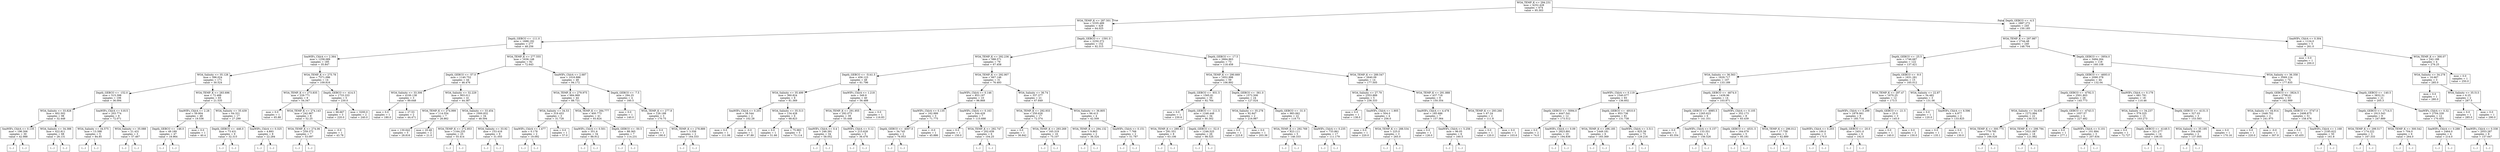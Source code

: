 digraph Tree {
node [shape=box] ;
0 [label="WOA_TEMP_K <= 294.231\nmse = 4252.428\nsamples = 674\nvalue = 95.303"] ;
1 [label="WOA_TEMP_K <= 287.501\nmse = 2335.489\nsamples = 429\nvalue = 64.025"] ;
0 -> 1 [labeldistance=2.5, labelangle=45, headlabel="True"] ;
2 [label="Depth_GEBCO <= -111.0\nmse = 1688.192\nsamples = 277\nvalue = 48.256"] ;
1 -> 2 ;
3 [label="SeaWIFs_ChlrA <= 2.364\nmse = 1258.089\nsamples = 185\nvalue = 35.847"] ;
2 -> 3 ;
4 [label="WOA_Salinity <= 35.128\nmse = 396.024\nsamples = 171\nvalue = 30.524"] ;
3 -> 4 ;
5 [label="Depth_GEBCO <= -152.0\nmse = 515.398\nsamples = 106\nvalue = 36.094"] ;
4 -> 5 ;
6 [label="WOA_Salinity <= 33.828\nmse = 402.502\nsamples = 98\nvalue = 32.448"] ;
5 -> 6 ;
7 [label="SeaWIFs_ChlrA <= 0.135\nmse = 196.306\nsamples = 30\nvalue = 42.988"] ;
6 -> 7 ;
8 [label="(...)"] ;
7 -> 8 ;
17 [label="(...)"] ;
7 -> 17 ;
64 [label="WOA_Salinity <= 34.388\nmse = 422.811\nsamples = 68\nvalue = 28.131"] ;
6 -> 64 ;
65 [label="(...)"] ;
64 -> 65 ;
174 [label="(...)"] ;
64 -> 174 ;
197 [label="SeaWIFs_ChlrA <= 0.815\nmse = 203.774\nsamples = 8\nvalue = 72.071"] ;
5 -> 197 ;
198 [label="WOA_Salinity <= 34.575\nmse = 13.398\nsamples = 5\nvalue = 84.85"] ;
197 -> 198 ;
199 [label="(...)"] ;
198 -> 199 ;
202 [label="(...)"] ;
198 -> 202 ;
207 [label="WOA_Salinity <= 35.088\nmse = 21.431\nsamples = 3\nvalue = 57.467"] ;
197 -> 207 ;
208 [label="(...)"] ;
207 -> 208 ;
211 [label="(...)"] ;
207 -> 211 ;
212 [label="WOA_TEMP_K <= 283.696\nmse = 72.488\nsamples = 65\nvalue = 21.535"] ;
4 -> 212 ;
213 [label="SeaWIFs_ChlrA <= 2.28\nmse = 59.804\nsamples = 48\nvalue = 19.536"] ;
212 -> 213 ;
214 [label="Depth_GEBCO <= -146.0\nmse = 49.189\nsamples = 47\nvalue = 18.964"] ;
213 -> 214 ;
215 [label="(...)"] ;
214 -> 215 ;
242 [label="(...)"] ;
214 -> 242 ;
259 [label="mse = 0.0\nsamples = 1\nvalue = 40.4"] ;
213 -> 259 ;
260 [label="WOA_Salinity <= 35.439\nmse = 64.321\nsamples = 17\nvalue = 27.299"] ;
212 -> 260 ;
261 [label="Depth_GEBCO <= -446.0\nmse = 73.431\nsamples = 9\nvalue = 32.315"] ;
260 -> 261 ;
262 [label="(...)"] ;
261 -> 262 ;
271 [label="(...)"] ;
261 -> 271 ;
274 [label="SeaWIFs_ChlrA <= 0.325\nmse = 4.893\nsamples = 8\nvalue = 22.284"] ;
260 -> 274 ;
275 [label="(...)"] ;
274 -> 275 ;
276 [label="(...)"] ;
274 -> 276 ;
285 [label="WOA_TEMP_K <= 275.78\nmse = 7371.096\nsamples = 14\nvalue = 109.816"] ;
3 -> 285 ;
286 [label="WOA_TEMP_K <= 273.835\nmse = 229.771\nsamples = 9\nvalue = 54.347"] ;
285 -> 286 ;
287 [label="mse = 0.0\nsamples = 1\nvalue = 65.88"] ;
286 -> 287 ;
288 [label="WOA_TEMP_K <= 274.143\nmse = 242.967\nsamples = 8\nvalue = 52.25"] ;
286 -> 288 ;
289 [label="WOA_TEMP_K <= 274.06\nmse = 259.372\nsamples = 7\nvalue = 53.097"] ;
288 -> 289 ;
290 [label="(...)"] ;
289 -> 290 ;
291 [label="(...)"] ;
289 -> 291 ;
292 [label="mse = -0.0\nsamples = 1\nvalue = 43.78"] ;
288 -> 292 ;
293 [label="Depth_GEBCO <= -414.5\nmse = 1733.333\nsamples = 5\nvalue = 230.0"] ;
285 -> 293 ;
294 [label="mse = 66.667\nsamples = 3\nvalue = 220.0"] ;
293 -> 294 ;
295 [label="mse = 3200.0\nsamples = 2\nvalue = 240.0"] ;
293 -> 295 ;
296 [label="WOA_TEMP_K <= 277.555\nmse = 1636.148\nsamples = 92\nvalue = 72.643"] ;
2 -> 296 ;
297 [label="Depth_GEBCO <= -57.0\nmse = 1140.752\nsamples = 44\nvalue = 46.476"] ;
296 -> 297 ;
298 [label="WOA_Salinity <= 33.306\nmse = 4100.138\nsamples = 3\nvalue = 89.648"] ;
297 -> 298 ;
299 [label="mse = 0.0\nsamples = 1\nvalue = 180.0"] ;
298 -> 299 ;
300 [label="mse = 27.53\nsamples = 2\nvalue = 44.471"] ;
298 -> 300 ;
301 [label="WOA_Salinity <= 32.229\nmse = 903.011\nsamples = 41\nvalue = 44.387"] ;
297 -> 301 ;
302 [label="WOA_TEMP_K <= 274.999\nmse = 114.554\nsamples = 7\nvalue = 26.862"] ;
301 -> 302 ;
303 [label="mse = 130.642\nsamples = 5\nvalue = 28.816"] ;
302 -> 303 ;
304 [label="mse = 20.48\nsamples = 2\nvalue = 21.0"] ;
302 -> 304 ;
305 [label="WOA_Salinity <= 33.454\nmse = 1000.832\nsamples = 34\nvalue = 48.594"] ;
301 -> 305 ;
306 [label="WOA_TEMP_K <= 272.853\nmse = 1164.235\nsamples = 25\nvalue = 55.414"] ;
305 -> 306 ;
307 [label="(...)"] ;
306 -> 307 ;
312 [label="(...)"] ;
306 -> 312 ;
315 [label="WOA_Salinity <= 33.92\nmse = 153.416\nsamples = 9\nvalue = 31.055"] ;
305 -> 315 ;
316 [label="(...)"] ;
315 -> 316 ;
323 [label="(...)"] ;
315 -> 323 ;
324 [label="SeaWIFs_ChlrA <= 2.687\nmse = 1016.886\nsamples = 48\nvalue = 94.172"] ;
296 -> 324 ;
325 [label="WOA_TEMP_K <= 279.975\nmse = 684.969\nsamples = 44\nvalue = 88.721"] ;
324 -> 325 ;
326 [label="WOA_Salinity <= 34.53\nmse = 319.453\nsamples = 3\nvalue = 31.728"] ;
325 -> 326 ;
327 [label="SeaWIFs_ChlrA <= 1.477\nmse = 0.178\nsamples = 2\nvalue = 19.092"] ;
326 -> 327 ;
328 [label="(...)"] ;
327 -> 328 ;
329 [label="(...)"] ;
327 -> 329 ;
330 [label="mse = 0.0\nsamples = 1\nvalue = 57.0"] ;
326 -> 330 ;
331 [label="WOA_TEMP_K <= 284.777\nmse = 400.773\nsamples = 41\nvalue = 93.824"] ;
325 -> 331 ;
332 [label="SeaWIFs_ChlrA <= 0.501\nmse = 351.6\nsamples = 34\nvalue = 88.912"] ;
331 -> 332 ;
333 [label="(...)"] ;
332 -> 333 ;
338 [label="(...)"] ;
332 -> 338 ;
377 [label="Depth_GEBCO <= -50.5\nmse = 88.365\nsamples = 7\nvalue = 114.231"] ;
331 -> 377 ;
378 [label="(...)"] ;
377 -> 378 ;
385 [label="(...)"] ;
377 -> 385 ;
390 [label="Depth_GEBCO <= -7.5\nmse = 294.25\nsamples = 4\nvalue = 160.5"] ;
324 -> 390 ;
391 [label="mse = 0.0\nsamples = 1\nvalue = 140.0"] ;
390 -> 391 ;
392 [label="WOA_TEMP_K <= 277.8\nmse = 126.188\nsamples = 3\nvalue = 170.75"] ;
390 -> 392 ;
393 [label="mse = 0.0\nsamples = 1\nvalue = 190.0"] ;
392 -> 393 ;
394 [label="WOA_TEMP_K <= 278.889\nmse = 3.556\nsamples = 2\nvalue = 164.333"] ;
392 -> 394 ;
395 [label="(...)"] ;
394 -> 395 ;
396 [label="(...)"] ;
394 -> 396 ;
397 [label="Depth_GEBCO <= -1591.0\nmse = 2250.372\nsamples = 152\nvalue = 92.315"] ;
1 -> 397 ;
398 [label="WOA_TEMP_K <= 292.236\nmse = 588.571\nsamples = 79\nvalue = 67.458"] ;
397 -> 398 ;
399 [label="Depth_GEBCO <= -5141.5\nmse = 456.123\nsamples = 48\nvalue = 61.796"] ;
398 -> 399 ;
400 [label="WOA_Salinity <= 35.499\nmse = 360.824\nsamples = 8\nvalue = 81.369"] ;
399 -> 400 ;
401 [label="SeaWIFs_ChlrA <= 0.201\nmse = 38.544\nsamples = 2\nvalue = 102.28"] ;
400 -> 401 ;
402 [label="mse = 0.0\nsamples = 1\nvalue = 111.06"] ;
401 -> 402 ;
403 [label="mse = -0.0\nsamples = 1\nvalue = 97.89"] ;
401 -> 403 ;
404 [label="WOA_Salinity <= 35.513\nmse = 134.428\nsamples = 6\nvalue = 68.823"] ;
400 -> 404 ;
405 [label="mse = 0.0\nsamples = 1\nvalue = 51.66"] ;
404 -> 405 ;
406 [label="mse = 75.983\nsamples = 5\nvalue = 73.114"] ;
404 -> 406 ;
407 [label="SeaWIFs_ChlrA <= 1.218\nmse = 349.9\nsamples = 40\nvalue = 56.488"] ;
399 -> 407 ;
408 [label="WOA_TEMP_K <= 291.955\nmse = 292.073\nsamples = 39\nvalue = 55.448"] ;
407 -> 408 ;
409 [label="SeaWIFs_ChlrA <= 0.4\nmse = 246.391\nsamples = 34\nvalue = 58.052"] ;
408 -> 409 ;
410 [label="(...)"] ;
409 -> 410 ;
463 [label="(...)"] ;
409 -> 463 ;
472 [label="SeaWIFs_ChlrA <= 0.12\nmse = 215.628\nsamples = 5\nvalue = 36.478"] ;
408 -> 472 ;
473 [label="(...)"] ;
472 -> 473 ;
474 [label="(...)"] ;
472 -> 474 ;
481 [label="mse = 0.0\nsamples = 1\nvalue = 116.83"] ;
407 -> 481 ;
482 [label="WOA_TEMP_K <= 292.907\nmse = 667.146\nsamples = 31\nvalue = 76.493"] ;
398 -> 482 ;
483 [label="SeaWIFs_ChlrA <= 0.146\nmse = 853.197\nsamples = 10\nvalue = 96.868"] ;
482 -> 483 ;
484 [label="SeaWIFs_ChlrA <= 0.135\nmse = 162.999\nsamples = 3\nvalue = 71.775"] ;
483 -> 484 ;
485 [label="Depth_GEBCO <= -4007.0\nmse = 34.745\nsamples = 2\nvalue = 76.953"] ;
484 -> 485 ;
486 [label="(...)"] ;
485 -> 486 ;
487 [label="(...)"] ;
485 -> 487 ;
488 [label="mse = -0.0\nsamples = 1\nvalue = 45.886"] ;
484 -> 488 ;
489 [label="SeaWIFs_ChlrA <= 0.163\nmse = 544.429\nsamples = 7\nvalue = 115.688"] ;
483 -> 489 ;
490 [label="mse = 0.0\nsamples = 1\nvalue = 150.0"] ;
489 -> 490 ;
491 [label="WOA_TEMP_K <= 292.747\nmse = 202.639\nsamples = 6\nvalue = 104.25"] ;
489 -> 491 ;
492 [label="(...)"] ;
491 -> 492 ;
497 [label="(...)"] ;
491 -> 497 ;
500 [label="WOA_Salinity <= 36.74\nmse = 337.377\nsamples = 21\nvalue = 67.849"] ;
482 -> 500 ;
501 [label="WOA_TEMP_K <= 292.933\nmse = 250.626\nsamples = 17\nvalue = 72.374"] ;
500 -> 501 ;
502 [label="mse = 0.0\nsamples = 1\nvalue = 36.842"] ;
501 -> 502 ;
503 [label="WOA_TEMP_K <= 293.269\nmse = 165.319\nsamples = 16\nvalue = 75.107"] ;
501 -> 503 ;
504 [label="(...)"] ;
503 -> 504 ;
517 [label="(...)"] ;
503 -> 517 ;
532 [label="WOA_Salinity <= 36.805\nmse = 66.413\nsamples = 4\nvalue = 42.509"] ;
500 -> 532 ;
533 [label="WOA_TEMP_K <= 294.132\nmse = 9.863\nsamples = 2\nvalue = 36.324"] ;
532 -> 533 ;
534 [label="(...)"] ;
533 -> 534 ;
535 [label="(...)"] ;
533 -> 535 ;
536 [label="SeaWIFs_ChlrA <= 0.151\nmse = 7.768\nsamples = 2\nvalue = 51.787"] ;
532 -> 536 ;
537 [label="(...)"] ;
536 -> 537 ;
538 [label="(...)"] ;
536 -> 538 ;
539 [label="Depth_GEBCO <= -17.5\nmse = 2664.863\nsamples = 73\nvalue = 118.458"] ;
397 -> 539 ;
540 [label="WOA_TEMP_K <= 290.669\nmse = 1852.998\nsamples = 59\nvalue = 106.892"] ;
539 -> 540 ;
541 [label="Depth_GEBCO <= -931.5\nmse = 1565.81\nsamples = 35\nvalue = 92.764"] ;
540 -> 541 ;
542 [label="mse = 0.0\nsamples = 1\nvalue = 230.6"] ;
541 -> 542 ;
543 [label="Depth_GEBCO <= -111.5\nmse = 1248.448\nsamples = 34\nvalue = 90.302"] ;
541 -> 543 ;
544 [label="WOA_TEMP_K <= 289.43\nmse = 291.551\nsamples = 8\nvalue = 63.106"] ;
543 -> 544 ;
545 [label="(...)"] ;
544 -> 545 ;
546 [label="(...)"] ;
544 -> 546 ;
555 [label="Depth_GEBCO <= -52.0\nmse = 1246.525\nsamples = 26\nvalue = 98.525"] ;
543 -> 555 ;
556 [label="(...)"] ;
555 -> 556 ;
559 [label="(...)"] ;
555 -> 559 ;
602 [label="Depth_GEBCO <= -361.0\nmse = 1572.506\nsamples = 24\nvalue = 127.024"] ;
540 -> 602 ;
603 [label="WOA_Salinity <= 35.278\nmse = 92.847\nsamples = 2\nvalue = 216.987"] ;
602 -> 603 ;
604 [label="mse = 0.0\nsamples = 1\nvalue = 223.8"] ;
603 -> 604 ;
605 [label="mse = 0.0\nsamples = 1\nvalue = 203.36"] ;
603 -> 605 ;
606 [label="Depth_GEBCO <= -31.0\nmse = 983.062\nsamples = 22\nvalue = 119.73"] ;
602 -> 606 ;
607 [label="WOA_TEMP_K <= 292.769\nmse = 823.111\nsamples = 5\nvalue = 146.333"] ;
606 -> 607 ;
608 [label="(...)"] ;
607 -> 608 ;
613 [label="(...)"] ;
607 -> 613 ;
614 [label="SeaWIFs_ChlrA <= 0.235\nmse = 733.861\nsamples = 17\nvalue = 111.179"] ;
606 -> 614 ;
615 [label="(...)"] ;
614 -> 615 ;
618 [label="(...)"] ;
614 -> 618 ;
635 [label="WOA_TEMP_K <= 289.547\nmse = 2640.09\nsamples = 14\nvalue = 177.505"] ;
539 -> 635 ;
636 [label="WOA_Salinity <= 27.79\nmse = 2353.889\nsamples = 5\nvalue = 236.333"] ;
635 -> 636 ;
637 [label="mse = 0.0\nsamples = 1\nvalue = 138.0"] ;
636 -> 637 ;
638 [label="SeaWIFs_ChlrA <= 1.905\nmse = 504.0\nsamples = 4\nvalue = 256.0"] ;
636 -> 638 ;
639 [label="mse = 0.0\nsamples = 1\nvalue = 220.0"] ;
638 -> 639 ;
640 [label="WOA_TEMP_K <= 288.534\nmse = 225.0\nsamples = 3\nvalue = 265.0"] ;
638 -> 640 ;
641 [label="(...)"] ;
640 -> 641 ;
642 [label="(...)"] ;
640 -> 642 ;
643 [label="WOA_TEMP_K <= 291.888\nmse = 437.718\nsamples = 9\nvalue = 150.354"] ;
635 -> 643 ;
644 [label="SeaWIFs_ChlrA <= 4.478\nmse = 185.686\nsamples = 7\nvalue = 157.364"] ;
643 -> 644 ;
645 [label="mse = 0.0\nsamples = 1\nvalue = 126.0"] ;
644 -> 645 ;
646 [label="SeaWIFs_ChlrA <= 5.256\nmse = 96.05\nsamples = 6\nvalue = 160.5"] ;
644 -> 646 ;
647 [label="(...)"] ;
646 -> 647 ;
652 [label="(...)"] ;
646 -> 652 ;
655 [label="WOA_TEMP_K <= 293.266\nmse = 67.24\nsamples = 2\nvalue = 111.8"] ;
643 -> 655 ;
656 [label="mse = 0.0\nsamples = 1\nvalue = 120.0"] ;
655 -> 656 ;
657 [label="mse = 0.0\nsamples = 1\nvalue = 103.6"] ;
655 -> 657 ;
658 [label="Depth_GEBCO <= -4.5\nmse = 2887.272\nsamples = 245\nvalue = 150.185"] ;
0 -> 658 [labeldistance=2.5, labelangle=-45, headlabel="False"] ;
659 [label="WOA_TEMP_K <= 297.987\nmse = 2744.48\nsamples = 240\nvalue = 148.704"] ;
658 -> 659 ;
660 [label="Depth_GEBCO <= -25.5\nmse = 1746.687\nsamples = 122\nvalue = 137.421"] ;
659 -> 660 ;
661 [label="WOA_Salinity <= 36.563\nmse = 1629.717\nsamples = 107\nvalue = 133.189"] ;
660 -> 661 ;
662 [label="SeaWIFs_ChlrA <= 0.119\nmse = 1540.077\nsamples = 93\nvalue = 136.602"] ;
661 -> 662 ;
663 [label="Depth_GEBCO <= -5094.0\nmse = 4447.541\nsamples = 12\nvalue = 173.512"] ;
662 -> 663 ;
664 [label="mse = 0.0\nsamples = 2\nvalue = 74.0"] ;
663 -> 664 ;
665 [label="SeaWIFs_ChlrA <= 0.09\nmse = 2823.891\nsamples = 10\nvalue = 194.836"] ;
663 -> 665 ;
666 [label="(...)"] ;
665 -> 666 ;
677 [label="(...)"] ;
665 -> 677 ;
684 [label="Depth_GEBCO <= -4910.0\nmse = 953.736\nsamples = 81\nvalue = 131.738"] ;
662 -> 684 ;
685 [label="WOA_TEMP_K <= 296.185\nmse = 1449.181\nsamples = 6\nvalue = 165.369"] ;
684 -> 685 ;
686 [label="(...)"] ;
685 -> 686 ;
689 [label="(...)"] ;
685 -> 689 ;
696 [label="SeaWIFs_ChlrA <= 3.511\nmse = 825.39\nsamples = 75\nvalue = 129.216"] ;
684 -> 696 ;
697 [label="(...)"] ;
696 -> 697 ;
808 [label="(...)"] ;
696 -> 808 ;
811 [label="Depth_GEBCO <= -4674.0\nmse = 1439.96\nsamples = 14\nvalue = 103.871"] ;
661 -> 811 ;
812 [label="Depth_GEBCO <= -4985.5\nmse = 1265.623\nsamples = 6\nvalue = 141.331"] ;
811 -> 812 ;
813 [label="mse = 0.0\nsamples = 1\nvalue = 65.354"] ;
812 -> 813 ;
814 [label="SeaWIFs_ChlrA <= 0.157\nmse = 133.351\nsamples = 5\nvalue = 156.526"] ;
812 -> 814 ;
815 [label="(...)"] ;
814 -> 815 ;
818 [label="(...)"] ;
814 -> 818 ;
823 [label="SeaWIFs_ChlrA <= 0.105\nmse = 352.173\nsamples = 8\nvalue = 83.439"] ;
811 -> 823 ;
824 [label="Depth_GEBCO <= -4531.5\nmse = 164.079\nsamples = 5\nvalue = 95.181"] ;
823 -> 824 ;
825 [label="(...)"] ;
824 -> 825 ;
826 [label="(...)"] ;
824 -> 826 ;
833 [label="WOA_TEMP_K <= 296.012\nmse = 17.758\nsamples = 3\nvalue = 62.889"] ;
823 -> 833 ;
834 [label="(...)"] ;
833 -> 834 ;
837 [label="(...)"] ;
833 -> 837 ;
838 [label="Depth_GEBCO <= -9.0\nmse = 1631.281\nsamples = 15\nvalue = 165.012"] ;
660 -> 838 ;
839 [label="WOA_TEMP_K <= 297.47\nmse = 1670.25\nsamples = 12\nvalue = 173.5"] ;
838 -> 839 ;
840 [label="SeaWIFs_ChlrA <= 0.299\nmse = 1878.061\nsamples = 9\nvalue = 185.714"] ;
839 -> 840 ;
841 [label="SeaWIFs_ChlrA <= 0.203\nmse = 100.0\nsamples = 3\nvalue = 170.0"] ;
840 -> 841 ;
842 [label="(...)"] ;
841 -> 842 ;
843 [label="(...)"] ;
841 -> 843 ;
844 [label="Depth_GEBCO <= -20.0\nmse = 2451.0\nsamples = 6\nvalue = 192.0"] ;
840 -> 844 ;
845 [label="(...)"] ;
844 -> 845 ;
846 [label="(...)"] ;
844 -> 846 ;
849 [label="Depth_GEBCO <= -21.5\nmse = 25.0\nsamples = 3\nvalue = 145.0"] ;
839 -> 849 ;
850 [label="mse = 0.0\nsamples = 1\nvalue = 140.0"] ;
849 -> 850 ;
851 [label="mse = 0.0\nsamples = 2\nvalue = 150.0"] ;
849 -> 851 ;
852 [label="WOA_Salinity <= 22.87\nmse = 34.482\nsamples = 3\nvalue = 131.06"] ;
838 -> 852 ;
853 [label="mse = 0.0\nsamples = 1\nvalue = 120.0"] ;
852 -> 853 ;
854 [label="SeaWIFs_ChlrA <= 6.596\nmse = 4.877\nsamples = 2\nvalue = 133.825"] ;
852 -> 854 ;
855 [label="mse = 0.0\nsamples = 1\nvalue = 135.1"] ;
854 -> 855 ;
856 [label="mse = 0.0\nsamples = 1\nvalue = 130.0"] ;
854 -> 856 ;
857 [label="Depth_GEBCO <= -3954.0\nmse = 3494.264\nsamples = 118\nvalue = 160.108"] ;
659 -> 857 ;
858 [label="Depth_GEBCO <= -4693.0\nmse = 2090.378\nsamples = 44\nvalue = 132.04"] ;
857 -> 858 ;
859 [label="Depth_GEBCO <= -4792.5\nmse = 2501.803\nsamples = 26\nvalue = 145.773"] ;
858 -> 859 ;
860 [label="WOA_Salinity <= 34.636\nmse = 1272.994\nsamples = 22\nvalue = 130.315"] ;
859 -> 860 ;
861 [label="WOA_TEMP_K <= 300.775\nmse = 779.795\nsamples = 4\nvalue = 166.026"] ;
860 -> 861 ;
862 [label="(...)"] ;
861 -> 862 ;
865 [label="(...)"] ;
861 -> 865 ;
868 [label="WOA_TEMP_K <= 298.794\nmse = 1021.067\nsamples = 18\nvalue = 121.982"] ;
860 -> 868 ;
869 [label="(...)"] ;
868 -> 869 ;
874 [label="(...)"] ;
868 -> 874 ;
903 [label="Depth_GEBCO <= -4743.5\nmse = 1057.57\nsamples = 4\nvalue = 227.482"] ;
859 -> 903 ;
904 [label="mse = 0.0\nsamples = 1\nvalue = 277.1"] ;
903 -> 904 ;
905 [label="SeaWIFs_ChlrA <= 0.101\nmse = 101.894\nsamples = 3\nvalue = 207.634"] ;
903 -> 905 ;
906 [label="(...)"] ;
905 -> 906 ;
907 [label="(...)"] ;
905 -> 907 ;
910 [label="SeaWIFs_ChlrA <= 0.179\nmse = 681.781\nsamples = 18\nvalue = 110.46"] ;
858 -> 910 ;
911 [label="WOA_Salinity <= 34.237\nmse = 379.325\nsamples = 15\nvalue = 103.273"] ;
910 -> 911 ;
912 [label="mse = 0.0\nsamples = 1\nvalue = 72.727"] ;
911 -> 912 ;
913 [label="Depth_GEBCO <= -4149.5\nmse = 321.277\nsamples = 14\nvalue = 106.05"] ;
911 -> 913 ;
914 [label="(...)"] ;
913 -> 914 ;
935 [label="(...)"] ;
913 -> 935 ;
938 [label="Depth_GEBCO <= -4131.5\nmse = 327.03\nsamples = 3\nvalue = 153.583"] ;
910 -> 938 ;
939 [label="WOA_Salinity <= 35.195\nmse = 104.436\nsamples = 2\nvalue = 137.005"] ;
938 -> 939 ;
940 [label="(...)"] ;
939 -> 940 ;
941 [label="(...)"] ;
939 -> 941 ;
942 [label="mse = 0.0\nsamples = 1\nvalue = 170.16"] ;
938 -> 942 ;
943 [label="WOA_Salinity <= 36.358\nmse = 3569.124\nsamples = 74\nvalue = 177.835"] ;
857 -> 943 ;
944 [label="Depth_GEBCO <= -3824.5\nmse = 2798.61\nsamples = 53\nvalue = 162.989"] ;
943 -> 944 ;
945 [label="WOA_Salinity <= 34.914\nmse = 1448.702\nsamples = 2\nvalue = 241.975"] ;
944 -> 945 ;
946 [label="mse = 0.0\nsamples = 1\nvalue = 220.0"] ;
945 -> 946 ;
947 [label="mse = -0.0\nsamples = 1\nvalue = 307.9"] ;
945 -> 947 ;
948 [label="Depth_GEBCO <= -3747.0\nmse = 2498.875\nsamples = 51\nvalue = 158.476"] ;
944 -> 948 ;
949 [label="mse = 0.0\nsamples = 1\nvalue = 45.455"] ;
948 -> 949 ;
950 [label="SeaWIFs_ChlrA <= 1.168\nmse = 2185.622\nsamples = 50\nvalue = 161.8"] ;
948 -> 950 ;
951 [label="(...)"] ;
950 -> 951 ;
1028 [label="(...)"] ;
950 -> 1028 ;
1037 [label="Depth_GEBCO <= -140.5\nmse = 3832.51\nsamples = 21\nvalue = 205.3"] ;
943 -> 1037 ;
1038 [label="Depth_GEBCO <= -1714.5\nmse = 1913.543\nsamples = 9\nvalue = 247.889"] ;
1037 -> 1038 ;
1039 [label="WOA_TEMP_K <= 299.517\nmse = 174.222\nsamples = 3\nvalue = 167.333"] ;
1038 -> 1039 ;
1040 [label="(...)"] ;
1039 -> 1040 ;
1041 [label="(...)"] ;
1039 -> 1041 ;
1042 [label="WOA_TEMP_K <= 300.542\nmse = 704.0\nsamples = 6\nvalue = 264.0"] ;
1038 -> 1042 ;
1043 [label="(...)"] ;
1042 -> 1043 ;
1048 [label="(...)"] ;
1042 -> 1048 ;
1049 [label="SeaWIFs_ChlrA <= 0.32\nmse = 2704.339\nsamples = 12\nvalue = 170.455"] ;
1037 -> 1049 ;
1050 [label="SeaWIFs_ChlrA <= 0.288\nmse = 2464.0\nsamples = 4\nvalue = 214.0"] ;
1049 -> 1050 ;
1051 [label="(...)"] ;
1050 -> 1051 ;
1052 [label="(...)"] ;
1050 -> 1052 ;
1053 [label="SeaWIFs_ChlrA <= 0.338\nmse = 2053.287\nsamples = 8\nvalue = 157.647"] ;
1049 -> 1053 ;
1054 [label="(...)"] ;
1053 -> 1054 ;
1055 [label="(...)"] ;
1053 -> 1055 ;
1056 [label="SeaWIFs_ChlrA <= 0.304\nmse = 1124.0\nsamples = 5\nvalue = 261.0"] ;
658 -> 1056 ;
1057 [label="mse = 0.0\nsamples = 1\nvalue = 200.0"] ;
1056 -> 1057 ;
1058 [label="WOA_TEMP_K <= 300.07\nmse = 242.188\nsamples = 4\nvalue = 276.25"] ;
1056 -> 1058 ;
1059 [label="WOA_Salinity <= 34.278\nmse = 16.667\nsamples = 3\nvalue = 285.0"] ;
1058 -> 1059 ;
1060 [label="mse = 0.0\nsamples = 1\nvalue = 280.0"] ;
1059 -> 1060 ;
1061 [label="WOA_Salinity <= 35.513\nmse = 6.25\nsamples = 2\nvalue = 287.5"] ;
1059 -> 1061 ;
1062 [label="mse = 0.0\nsamples = 1\nvalue = 285.0"] ;
1061 -> 1062 ;
1063 [label="mse = 0.0\nsamples = 1\nvalue = 290.0"] ;
1061 -> 1063 ;
1064 [label="mse = 0.0\nsamples = 1\nvalue = 250.0"] ;
1058 -> 1064 ;
}